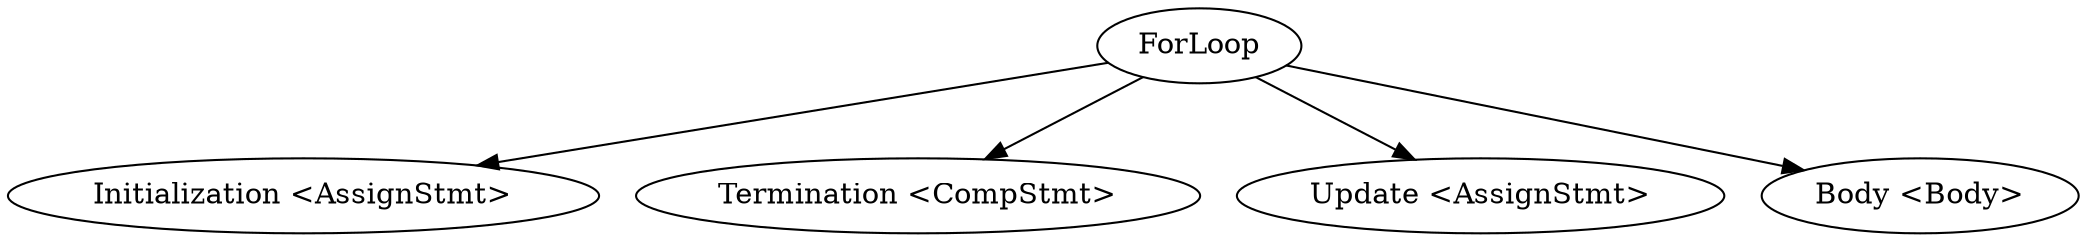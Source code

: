 digraph G {
  ForLoop -> "Initialization <AssignStmt>";
  ForLoop -> "Termination <CompStmt>";
  ForLoop -> "Update <AssignStmt>";
  ForLoop -> "Body <Body>";
}
